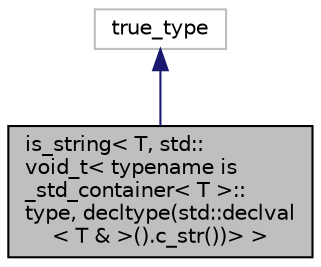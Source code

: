 digraph "is_string&lt; T, std::void_t&lt; typename is_std_container&lt; T &gt;::type, decltype(std::declval&lt; T &amp; &gt;().c_str())&gt; &gt;"
{
 // LATEX_PDF_SIZE
  edge [fontname="Helvetica",fontsize="10",labelfontname="Helvetica",labelfontsize="10"];
  node [fontname="Helvetica",fontsize="10",shape=record];
  Node1 [label="is_string\< T, std::\lvoid_t\< typename is\l_std_container\< T \>::\ltype, decltype(std::declval\l\< T & \>().c_str())\> \>",height=0.2,width=0.4,color="black", fillcolor="grey75", style="filled", fontcolor="black",tooltip=" "];
  Node2 -> Node1 [dir="back",color="midnightblue",fontsize="10",style="solid",fontname="Helvetica"];
  Node2 [label="true_type",height=0.2,width=0.4,color="grey75", fillcolor="white", style="filled",tooltip=" "];
}
